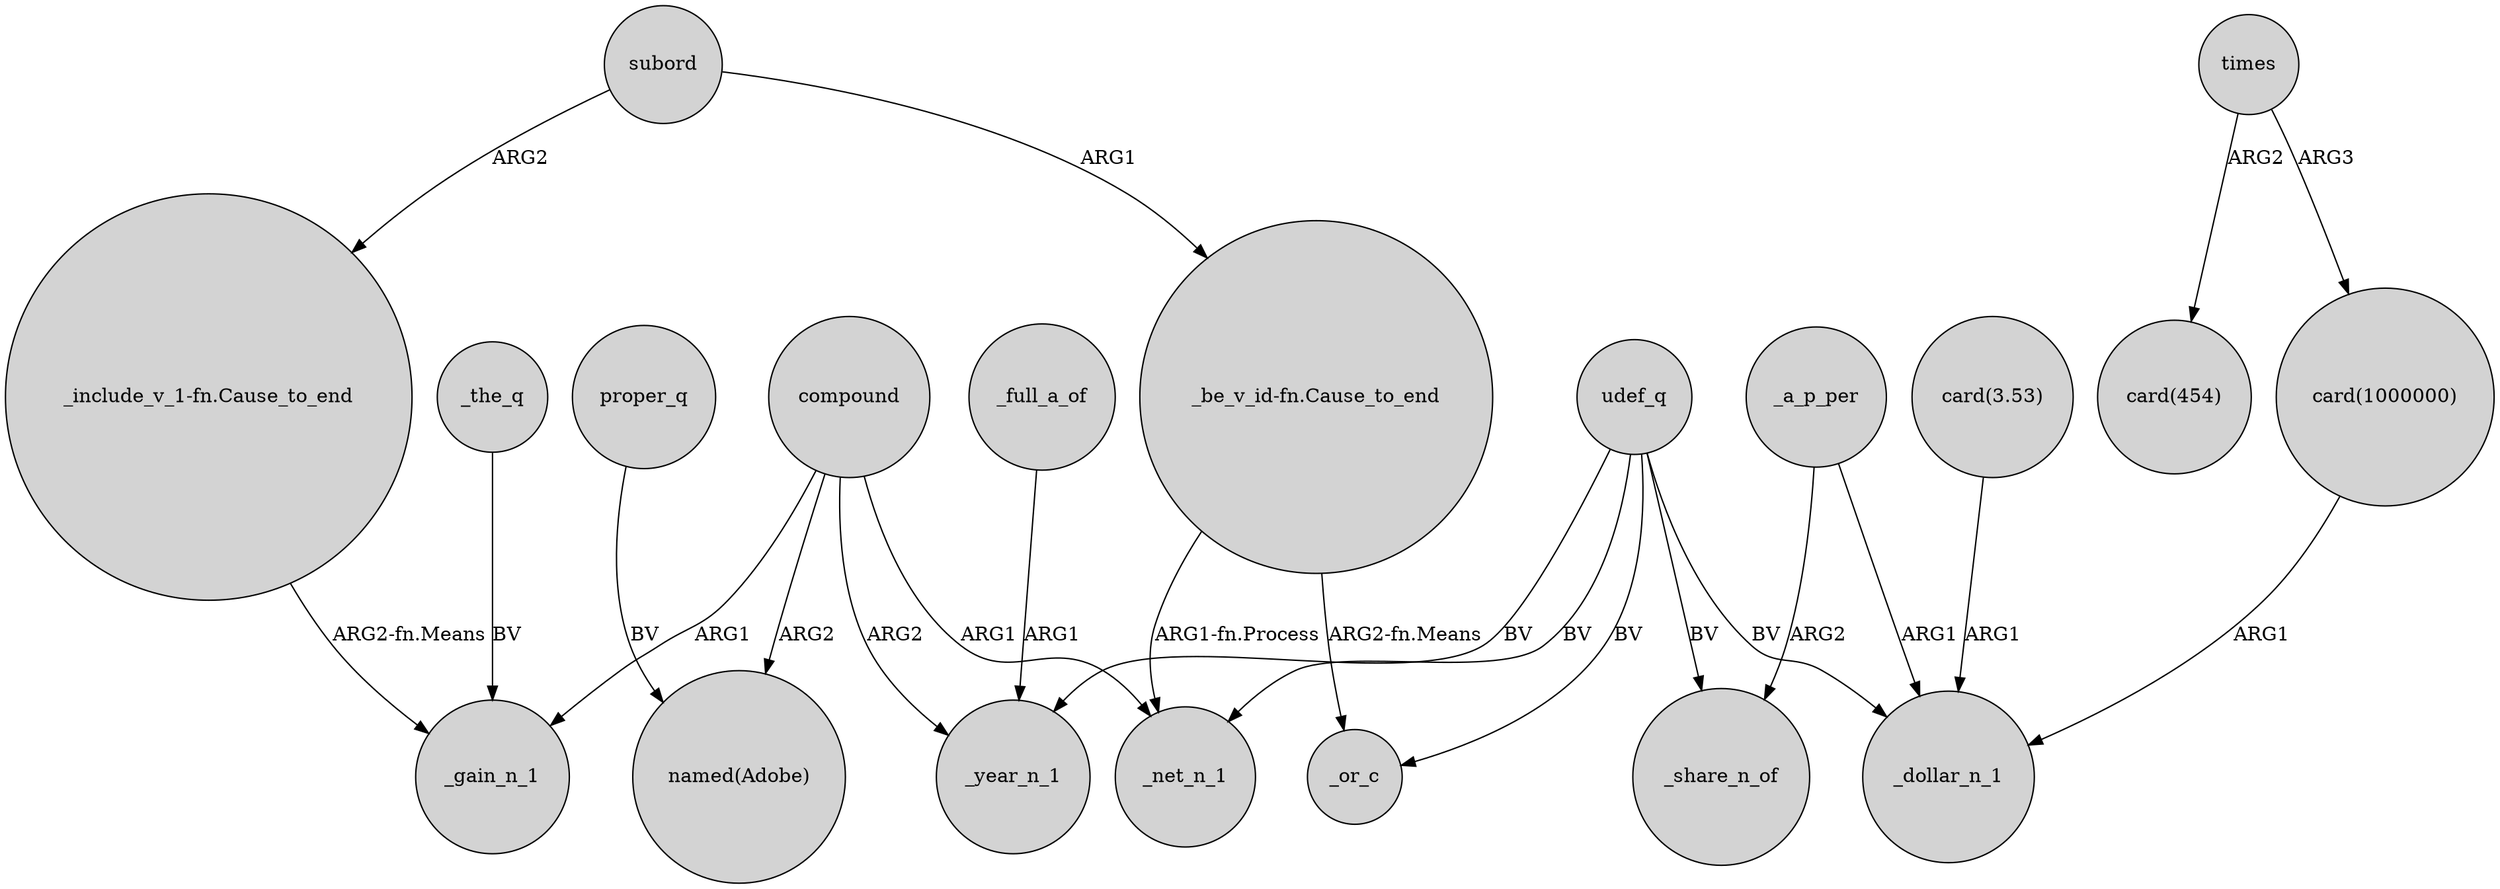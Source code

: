 digraph {
	node [shape=circle style=filled]
	"_include_v_1-fn.Cause_to_end" -> _gain_n_1 [label="ARG2-fn.Means"]
	"card(3.53)" -> _dollar_n_1 [label=ARG1]
	_full_a_of -> _year_n_1 [label=ARG1]
	compound -> "named(Adobe)" [label=ARG2]
	times -> "card(1000000)" [label=ARG3]
	"_be_v_id-fn.Cause_to_end" -> _or_c [label="ARG2-fn.Means"]
	udef_q -> _or_c [label=BV]
	times -> "card(454)" [label=ARG2]
	compound -> _year_n_1 [label=ARG2]
	_a_p_per -> _share_n_of [label=ARG2]
	subord -> "_include_v_1-fn.Cause_to_end" [label=ARG2]
	subord -> "_be_v_id-fn.Cause_to_end" [label=ARG1]
	_the_q -> _gain_n_1 [label=BV]
	udef_q -> _share_n_of [label=BV]
	proper_q -> "named(Adobe)" [label=BV]
	"_be_v_id-fn.Cause_to_end" -> _net_n_1 [label="ARG1-fn.Process"]
	udef_q -> _net_n_1 [label=BV]
	compound -> _net_n_1 [label=ARG1]
	udef_q -> _dollar_n_1 [label=BV]
	"card(1000000)" -> _dollar_n_1 [label=ARG1]
	_a_p_per -> _dollar_n_1 [label=ARG1]
	udef_q -> _year_n_1 [label=BV]
	compound -> _gain_n_1 [label=ARG1]
}
